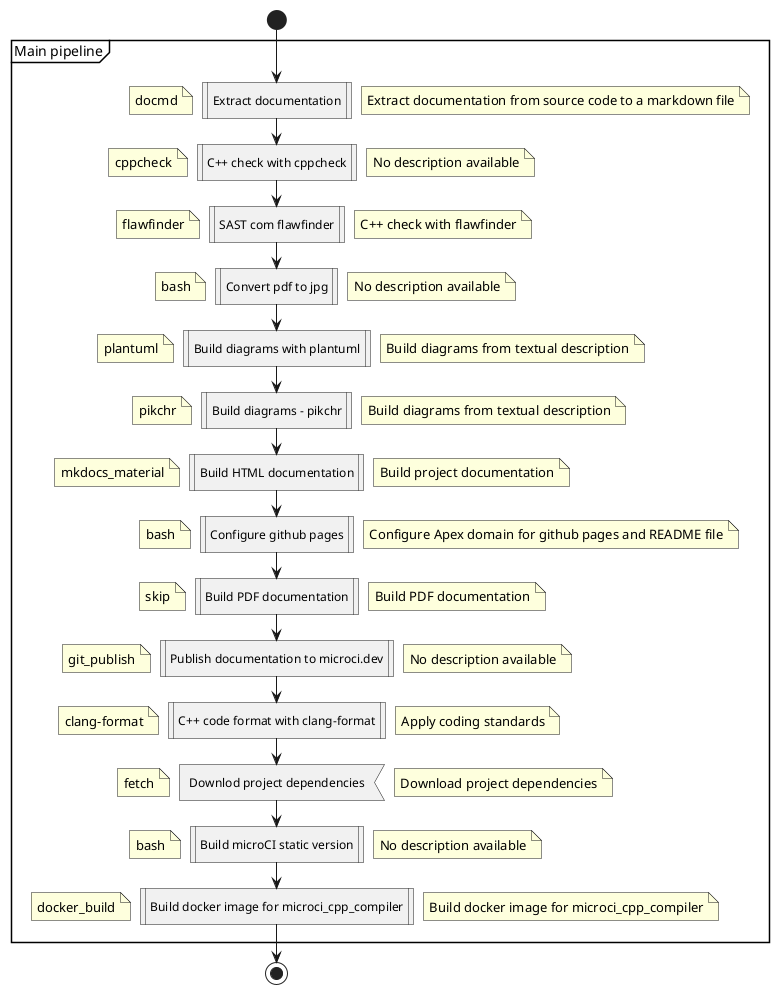 

' Generated Diagram! Do not edit
@startuml
start
partition "Main pipeline" {
:Extract documentation; <<procedure>>
floating note left: docmd
floating note right: Extract documentation from source code to a markdown file

:C++ check with cppcheck; <<procedure>>
floating note left: cppcheck
floating note right: No description available

:SAST com flawfinder; <<procedure>>
floating note left: flawfinder
floating note right: C++ check with flawfinder

:Convert pdf to jpg; <<procedure>>
floating note left: bash
floating note right: No description available

:Build diagrams with plantuml; <<procedure>>
floating note left: plantuml
floating note right: Build diagrams from textual description

:Build diagrams - pikchr; <<procedure>>
floating note left: pikchr
floating note right: Build diagrams from textual description

:Build HTML documentation; <<procedure>>
floating note left: mkdocs_material
floating note right: Build project documentation

:Configure github pages; <<procedure>>
floating note left: bash
floating note right: Configure Apex domain for github pages and README file

:Build PDF documentation; <<procedure>>
floating note left: skip
floating note right: Build PDF documentation

:Publish documentation to microci.dev; <<procedure>>
floating note left: git_publish
floating note right: No description available

:C++ code format with clang-format; <<procedure>>
floating note left: clang-format
floating note right: Apply coding standards

:Downlod project dependencies; <<input>>
floating note left: fetch
floating note right: Download project dependencies

:Build microCI static version; <<procedure>>
floating note left: bash
floating note right: No description available

:Build docker image for microci_cpp_compiler; <<procedure>>
floating note left: docker_build
floating note right: Build docker image for microci_cpp_compiler

}

stop
@enduml


' Generated Diagram! Do not edit
@startuml
start
partition "Alternative flow" {
:C++ check with clang-tidy; <<procedure>>
floating note left: clang-tidy
floating note right: No description available

}

stop
@enduml


' Generated Diagram! Do not edit
@startuml
start
partition "Alternative flow" {
:Documentation preview; <<procedure>>
floating note left: mkdocs_material
floating note right: Serve documentation preview at port 8000

}

stop
@enduml

